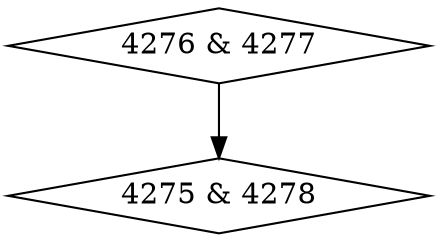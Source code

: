 digraph {
0 [label = "4275 & 4278", shape = diamond];
1 [label = "4276 & 4277", shape = diamond];
1->0;
}
